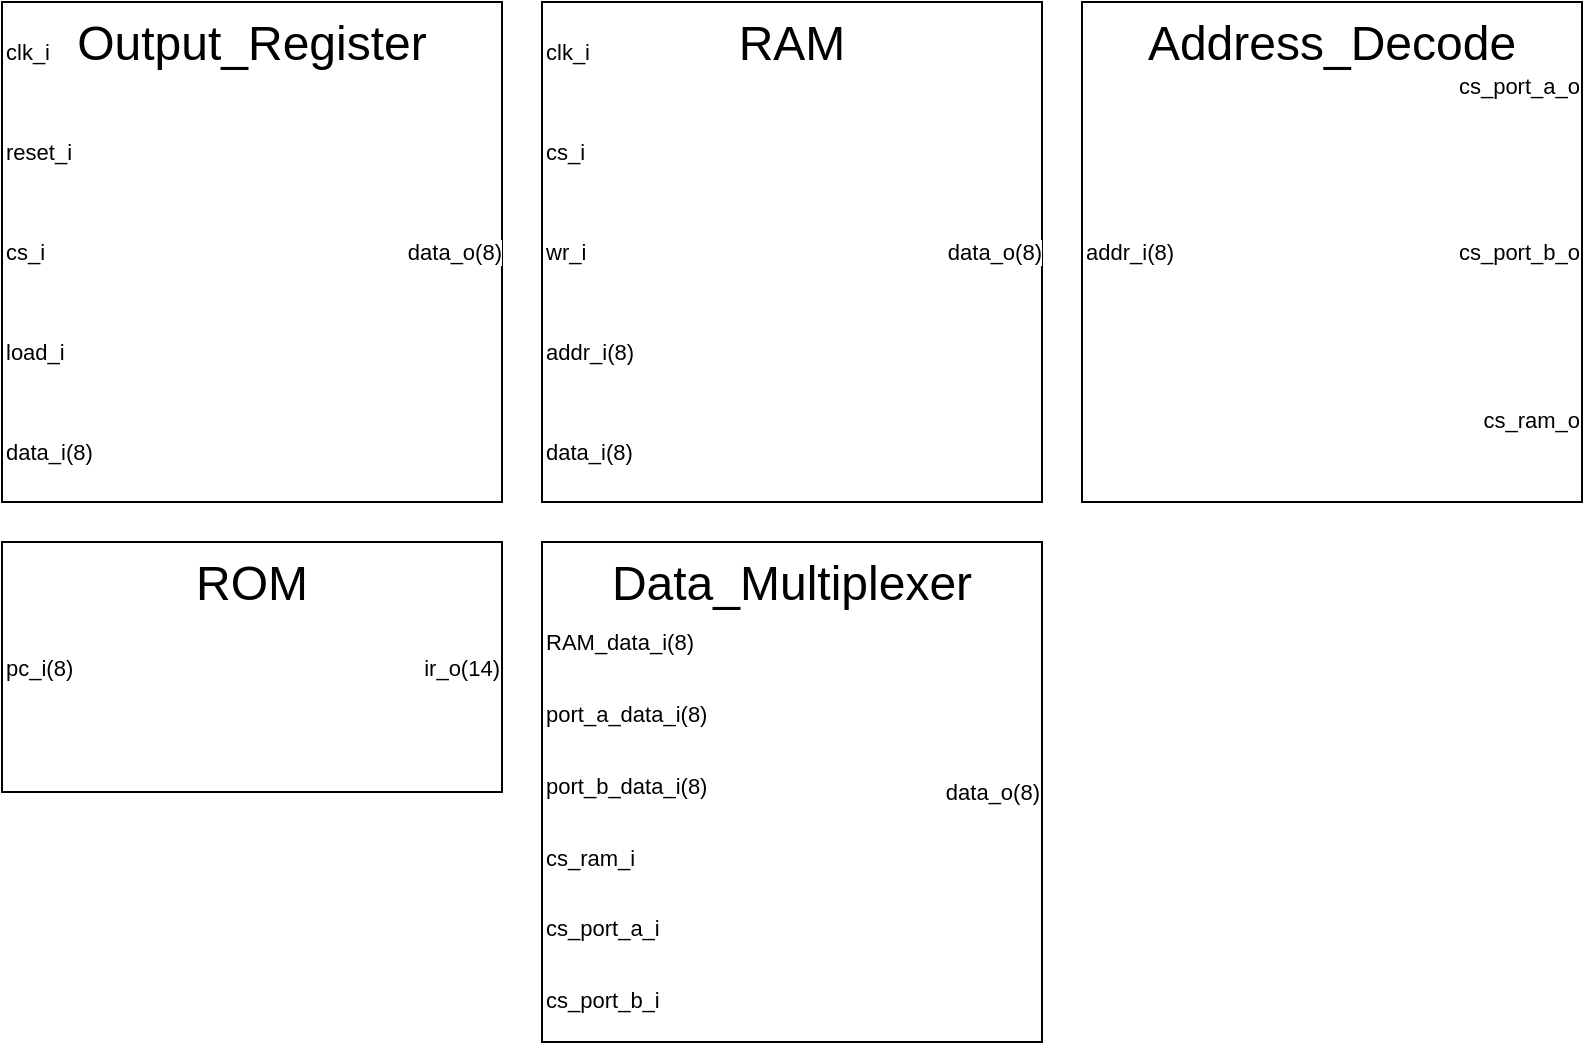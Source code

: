 <mxfile version="23.1.7" type="github">
  <diagram name="Page-1" id="FPIdoWPQeFc5p-aKN6lN">
    <mxGraphModel dx="2284" dy="799" grid="1" gridSize="10" guides="1" tooltips="1" connect="1" arrows="1" fold="1" page="1" pageScale="1" pageWidth="850" pageHeight="1100" math="0" shadow="0">
      <root>
        <mxCell id="0" />
        <mxCell id="1" parent="0" />
        <mxCell id="mMf6VHpU0IKwdCsaFcJv-47" value="" style="group" vertex="1" connectable="0" parent="1">
          <mxGeometry x="-520" y="20" width="250" height="250" as="geometry" />
        </mxCell>
        <mxCell id="N9wiiqgjRLg7cLJURE3G-51" value="Output_Register" style="rounded=0;whiteSpace=wrap;html=1;fontSize=24;verticalAlign=top;" parent="mMf6VHpU0IKwdCsaFcJv-47" vertex="1">
          <mxGeometry width="249.994" height="250" as="geometry" />
        </mxCell>
        <mxCell id="N9wiiqgjRLg7cLJURE3G-54" style="edgeStyle=orthogonalEdgeStyle;rounded=0;orthogonalLoop=1;jettySize=auto;html=1;exitX=0.5;exitY=1;exitDx=0;exitDy=0;" parent="mMf6VHpU0IKwdCsaFcJv-47" source="N9wiiqgjRLg7cLJURE3G-51" target="N9wiiqgjRLg7cLJURE3G-51" edge="1">
          <mxGeometry relative="1" as="geometry" />
        </mxCell>
        <mxCell id="mMf6VHpU0IKwdCsaFcJv-40" value="clk_i" style="edgeLabel;html=1;align=left;verticalAlign=middle;resizable=0;points=[];" vertex="1" connectable="0" parent="mMf6VHpU0IKwdCsaFcJv-47">
          <mxGeometry x="0.006" y="25" as="geometry" />
        </mxCell>
        <mxCell id="mMf6VHpU0IKwdCsaFcJv-41" value="reset_i" style="edgeLabel;html=1;align=left;verticalAlign=middle;resizable=0;points=[];" vertex="1" connectable="0" parent="mMf6VHpU0IKwdCsaFcJv-47">
          <mxGeometry x="0.006" y="75" as="geometry" />
        </mxCell>
        <mxCell id="mMf6VHpU0IKwdCsaFcJv-42" value="cs_i" style="edgeLabel;html=1;align=left;verticalAlign=middle;resizable=0;points=[];" vertex="1" connectable="0" parent="mMf6VHpU0IKwdCsaFcJv-47">
          <mxGeometry x="0.006" y="125" as="geometry" />
        </mxCell>
        <mxCell id="mMf6VHpU0IKwdCsaFcJv-43" value="load_i" style="edgeLabel;html=1;align=left;verticalAlign=middle;resizable=0;points=[];" vertex="1" connectable="0" parent="mMf6VHpU0IKwdCsaFcJv-47">
          <mxGeometry x="0.006" y="175" as="geometry" />
        </mxCell>
        <mxCell id="mMf6VHpU0IKwdCsaFcJv-44" value="&lt;div&gt;data_i(8)&lt;/div&gt;" style="edgeLabel;html=1;align=left;verticalAlign=middle;resizable=0;points=[];" vertex="1" connectable="0" parent="mMf6VHpU0IKwdCsaFcJv-47">
          <mxGeometry x="0.006" y="225" as="geometry" />
        </mxCell>
        <mxCell id="mMf6VHpU0IKwdCsaFcJv-45" value="&lt;div&gt;data_o(8)&lt;/div&gt;" style="edgeLabel;html=1;align=right;verticalAlign=middle;resizable=0;points=[];" vertex="1" connectable="0" parent="mMf6VHpU0IKwdCsaFcJv-47">
          <mxGeometry x="250" y="125.0" as="geometry" />
        </mxCell>
        <mxCell id="mMf6VHpU0IKwdCsaFcJv-48" value="" style="group" vertex="1" connectable="0" parent="1">
          <mxGeometry x="-249.998" y="20" width="250" height="250" as="geometry" />
        </mxCell>
        <mxCell id="N9wiiqgjRLg7cLJURE3G-33" value="RAM" style="rounded=0;whiteSpace=wrap;html=1;verticalAlign=top;fontSize=24;" parent="mMf6VHpU0IKwdCsaFcJv-48" vertex="1">
          <mxGeometry width="250" height="250" as="geometry" />
        </mxCell>
        <mxCell id="mMf6VHpU0IKwdCsaFcJv-30" value="clk_i" style="edgeLabel;html=1;align=left;verticalAlign=middle;resizable=0;points=[];" vertex="1" connectable="0" parent="mMf6VHpU0IKwdCsaFcJv-48">
          <mxGeometry x="0.008" y="25" as="geometry" />
        </mxCell>
        <mxCell id="mMf6VHpU0IKwdCsaFcJv-31" value="cs_i" style="edgeLabel;html=1;align=left;verticalAlign=middle;resizable=0;points=[];" vertex="1" connectable="0" parent="mMf6VHpU0IKwdCsaFcJv-48">
          <mxGeometry x="0.008" y="75" as="geometry" />
        </mxCell>
        <mxCell id="mMf6VHpU0IKwdCsaFcJv-32" value="wr_i" style="edgeLabel;html=1;align=left;verticalAlign=middle;resizable=0;points=[];" vertex="1" connectable="0" parent="mMf6VHpU0IKwdCsaFcJv-48">
          <mxGeometry x="0.008" y="125" as="geometry" />
        </mxCell>
        <mxCell id="mMf6VHpU0IKwdCsaFcJv-33" value="addr_i(8)" style="edgeLabel;html=1;align=left;verticalAlign=middle;resizable=0;points=[];" vertex="1" connectable="0" parent="mMf6VHpU0IKwdCsaFcJv-48">
          <mxGeometry x="0.008" y="175" as="geometry" />
        </mxCell>
        <mxCell id="mMf6VHpU0IKwdCsaFcJv-34" value="&lt;div&gt;data_i(8)&lt;/div&gt;" style="edgeLabel;html=1;align=left;verticalAlign=middle;resizable=0;points=[];" vertex="1" connectable="0" parent="mMf6VHpU0IKwdCsaFcJv-48">
          <mxGeometry x="0.008" y="225" as="geometry" />
        </mxCell>
        <mxCell id="mMf6VHpU0IKwdCsaFcJv-35" value="&lt;div&gt;data_o(8)&lt;/div&gt;" style="edgeLabel;html=1;align=right;verticalAlign=middle;resizable=0;points=[];" vertex="1" connectable="0" parent="mMf6VHpU0IKwdCsaFcJv-48">
          <mxGeometry x="250.0" y="125.0" as="geometry" />
        </mxCell>
        <mxCell id="mMf6VHpU0IKwdCsaFcJv-49" value="" style="group" vertex="1" connectable="0" parent="1">
          <mxGeometry x="19.996" y="20" width="250.0" height="250" as="geometry" />
        </mxCell>
        <mxCell id="N9wiiqgjRLg7cLJURE3G-68" value="Address_Decode" style="rounded=0;whiteSpace=wrap;html=1;verticalAlign=top;fontSize=24;" parent="mMf6VHpU0IKwdCsaFcJv-49" vertex="1">
          <mxGeometry x="0.005" width="249.995" height="250.0" as="geometry" />
        </mxCell>
        <mxCell id="N9wiiqgjRLg7cLJURE3G-71" style="edgeStyle=orthogonalEdgeStyle;rounded=0;orthogonalLoop=1;jettySize=auto;html=1;exitX=0.5;exitY=1;exitDx=0;exitDy=0;" parent="mMf6VHpU0IKwdCsaFcJv-49" source="N9wiiqgjRLg7cLJURE3G-68" target="N9wiiqgjRLg7cLJURE3G-68" edge="1">
          <mxGeometry relative="1" as="geometry" />
        </mxCell>
        <mxCell id="mMf6VHpU0IKwdCsaFcJv-4" value="cs_port_b_o" style="edgeLabel;html=1;align=right;verticalAlign=middle;resizable=0;points=[];" vertex="1" connectable="0" parent="mMf6VHpU0IKwdCsaFcJv-49">
          <mxGeometry x="249.995" y="124.583" as="geometry" />
        </mxCell>
        <mxCell id="mMf6VHpU0IKwdCsaFcJv-5" value="cs_port_a_o" style="edgeLabel;html=1;align=right;verticalAlign=middle;resizable=0;points=[];" vertex="1" connectable="0" parent="mMf6VHpU0IKwdCsaFcJv-49">
          <mxGeometry x="249.995" y="41.667" as="geometry" />
        </mxCell>
        <mxCell id="mMf6VHpU0IKwdCsaFcJv-6" value="&lt;div&gt;cs_ram_o&lt;/div&gt;" style="edgeLabel;html=1;align=right;verticalAlign=middle;resizable=0;points=[];" vertex="1" connectable="0" parent="mMf6VHpU0IKwdCsaFcJv-49">
          <mxGeometry x="249.995" y="208.333" as="geometry" />
        </mxCell>
        <mxCell id="mMf6VHpU0IKwdCsaFcJv-7" value="addr_i(8)" style="edgeLabel;html=1;align=left;verticalAlign=middle;resizable=0;points=[];" vertex="1" connectable="0" parent="mMf6VHpU0IKwdCsaFcJv-49">
          <mxGeometry y="125" as="geometry" />
        </mxCell>
        <mxCell id="mMf6VHpU0IKwdCsaFcJv-50" value="" style="group" vertex="1" connectable="0" parent="1">
          <mxGeometry x="-520.003" y="290" width="250" height="125" as="geometry" />
        </mxCell>
        <mxCell id="N9wiiqgjRLg7cLJURE3G-1" value="ROM" style="rounded=0;whiteSpace=wrap;html=1;verticalAlign=top;fontSize=24;" parent="mMf6VHpU0IKwdCsaFcJv-50" vertex="1">
          <mxGeometry x="0.006" width="249.99" height="125" as="geometry" />
        </mxCell>
        <mxCell id="N9wiiqgjRLg7cLJURE3G-3" style="edgeStyle=orthogonalEdgeStyle;rounded=0;orthogonalLoop=1;jettySize=auto;html=1;exitX=0.5;exitY=1;exitDx=0;exitDy=0;" parent="mMf6VHpU0IKwdCsaFcJv-50" source="N9wiiqgjRLg7cLJURE3G-1" target="N9wiiqgjRLg7cLJURE3G-1" edge="1">
          <mxGeometry relative="1" as="geometry" />
        </mxCell>
        <mxCell id="mMf6VHpU0IKwdCsaFcJv-17" value="ir_o(14)" style="edgeLabel;html=1;align=right;verticalAlign=middle;resizable=0;points=[];" vertex="1" connectable="0" parent="mMf6VHpU0IKwdCsaFcJv-50">
          <mxGeometry x="250" y="62.495" as="geometry" />
        </mxCell>
        <mxCell id="mMf6VHpU0IKwdCsaFcJv-18" value="pc_i(8)" style="edgeLabel;html=1;align=left;verticalAlign=middle;resizable=0;points=[];" vertex="1" connectable="0" parent="mMf6VHpU0IKwdCsaFcJv-50">
          <mxGeometry y="62.5" as="geometry" />
        </mxCell>
        <mxCell id="mMf6VHpU0IKwdCsaFcJv-51" value="" style="group" vertex="1" connectable="0" parent="1">
          <mxGeometry x="-250.004" y="290" width="250" height="250" as="geometry" />
        </mxCell>
        <mxCell id="N9wiiqgjRLg7cLJURE3G-13" value="Data_Multiplexer" style="rounded=0;whiteSpace=wrap;html=1;movable=1;resizable=1;rotatable=1;deletable=1;editable=1;locked=0;connectable=1;verticalAlign=top;fontSize=24;" parent="mMf6VHpU0IKwdCsaFcJv-51" vertex="1">
          <mxGeometry x="0.004" width="249.996" height="250.0" as="geometry" />
        </mxCell>
        <mxCell id="N9wiiqgjRLg7cLJURE3G-16" style="edgeStyle=orthogonalEdgeStyle;rounded=0;orthogonalLoop=1;jettySize=auto;html=1;exitX=0.5;exitY=1;exitDx=0;exitDy=0;movable=1;resizable=1;rotatable=1;deletable=1;editable=1;locked=0;connectable=1;verticalAlign=top;" parent="mMf6VHpU0IKwdCsaFcJv-51" source="N9wiiqgjRLg7cLJURE3G-13" target="N9wiiqgjRLg7cLJURE3G-13" edge="1">
          <mxGeometry relative="1" as="geometry" />
        </mxCell>
        <mxCell id="mMf6VHpU0IKwdCsaFcJv-36" value="" style="edgeStyle=orthogonalEdgeStyle;rounded=0;orthogonalLoop=1;jettySize=auto;html=1;" edge="1" parent="mMf6VHpU0IKwdCsaFcJv-51" source="mMf6VHpU0IKwdCsaFcJv-9" target="N9wiiqgjRLg7cLJURE3G-13">
          <mxGeometry relative="1" as="geometry" />
        </mxCell>
        <mxCell id="mMf6VHpU0IKwdCsaFcJv-9" value="&lt;div&gt;data_o(8)&lt;/div&gt;" style="edgeLabel;html=1;align=right;verticalAlign=middle;resizable=1;points=[];movable=1;rotatable=1;deletable=1;editable=1;locked=0;connectable=1;" vertex="1" connectable="0" parent="mMf6VHpU0IKwdCsaFcJv-51">
          <mxGeometry x="249.996" y="125" as="geometry" />
        </mxCell>
        <mxCell id="mMf6VHpU0IKwdCsaFcJv-10" value="&lt;div&gt;RAM_data_i(8)&lt;/div&gt;" style="edgeLabel;html=1;align=left;verticalAlign=middle;resizable=1;points=[];movable=1;rotatable=1;deletable=1;editable=1;locked=0;connectable=1;" vertex="1" connectable="0" parent="mMf6VHpU0IKwdCsaFcJv-51">
          <mxGeometry x="0.01" y="50.003" as="geometry" />
        </mxCell>
        <mxCell id="mMf6VHpU0IKwdCsaFcJv-11" value="port_a_data_i(8)" style="edgeLabel;html=1;align=left;verticalAlign=middle;resizable=1;points=[];movable=1;rotatable=1;deletable=1;editable=1;locked=0;connectable=1;" vertex="1" connectable="0" parent="mMf6VHpU0IKwdCsaFcJv-51">
          <mxGeometry x="0.01" y="86" as="geometry" />
        </mxCell>
        <mxCell id="mMf6VHpU0IKwdCsaFcJv-12" value="port_b_data_i(8)" style="edgeLabel;html=1;align=left;verticalAlign=middle;resizable=1;points=[];movable=1;rotatable=1;deletable=1;editable=1;locked=0;connectable=1;" vertex="1" connectable="0" parent="mMf6VHpU0IKwdCsaFcJv-51">
          <mxGeometry x="0.01" y="122" as="geometry" />
        </mxCell>
        <mxCell id="mMf6VHpU0IKwdCsaFcJv-13" value="cs_ram_i" style="edgeLabel;html=1;align=left;verticalAlign=middle;resizable=1;points=[];movable=1;rotatable=1;deletable=1;editable=1;locked=0;connectable=1;" vertex="1" connectable="0" parent="mMf6VHpU0IKwdCsaFcJv-51">
          <mxGeometry y="158" as="geometry" />
        </mxCell>
        <mxCell id="mMf6VHpU0IKwdCsaFcJv-14" value="cs_port_a_i" style="edgeLabel;html=1;align=left;verticalAlign=middle;resizable=1;points=[];movable=1;rotatable=1;deletable=1;editable=1;locked=0;connectable=1;" vertex="1" connectable="0" parent="mMf6VHpU0IKwdCsaFcJv-51">
          <mxGeometry y="193" as="geometry" />
        </mxCell>
        <mxCell id="mMf6VHpU0IKwdCsaFcJv-15" value="cs_port_b_i" style="edgeLabel;html=1;align=left;verticalAlign=middle;resizable=1;points=[];movable=1;rotatable=1;deletable=1;editable=1;locked=0;connectable=1;" vertex="1" connectable="0" parent="mMf6VHpU0IKwdCsaFcJv-51">
          <mxGeometry y="229.167" as="geometry" />
        </mxCell>
      </root>
    </mxGraphModel>
  </diagram>
</mxfile>
